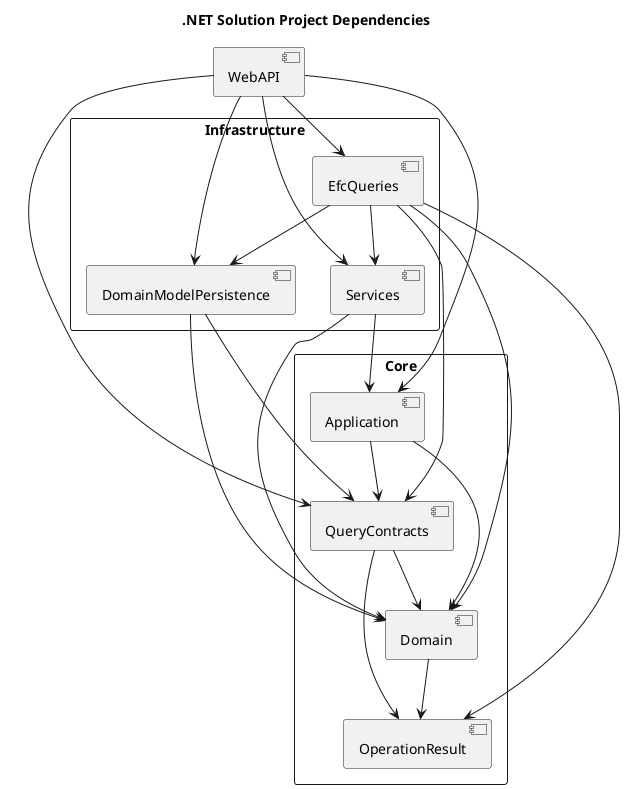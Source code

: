@startuml
title .NET Solution Project Dependencies

skinparam packageStyle rectangle

' Core Projects
package "Core" {
  [OperationResult]
  [Domain]
  [QueryContracts]
  [Application]
}

' Infrastructure Projects
package "Infrastructure" {
  [DomainModelPersistence]
  [Services]
  [EfcQueries]
}

' Web Layer
[WebAPI]

' Core dependencies
[Application] --> [Domain]
[Application] --> [QueryContracts]
[Domain] --> [OperationResult]
[QueryContracts] --> [Domain]
[QueryContracts] --> [OperationResult]

' Infrastructure dependencies
[DomainModelPersistence] --> [Domain]
[DomainModelPersistence] --> [QueryContracts]

[Services] --> [Application]
[Services] --> [Domain]

[EfcQueries] --> [DomainModelPersistence]
[EfcQueries] --> [Services]
[EfcQueries] --> [Domain]
[EfcQueries] --> [QueryContracts]
[EfcQueries] --> [OperationResult]

' WebAPI dependencies
[WebAPI] --> [Application]
[WebAPI] --> [QueryContracts]
[WebAPI] --> [DomainModelPersistence]
[WebAPI] --> [EfcQueries]
[WebAPI] --> [Services]

@enduml
